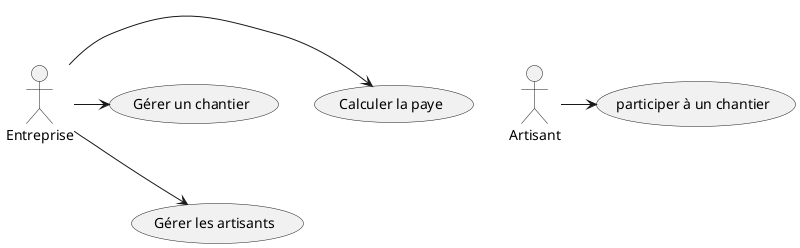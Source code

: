 @startuml

usecase c as "Calculer la paye"
usecase g as "Gérer un chantier"
usecase a as "Gérer les artisants"
usecase participer as "participer à un chantier"

actor Entreprise 
actor Artisant 
 
'Pour aligner les 2 acteurs :....0000
c -[hidden]-> a

Entreprise -> c
Entreprise -> g
Entreprise -> a

Artisant -> participer

@enduml